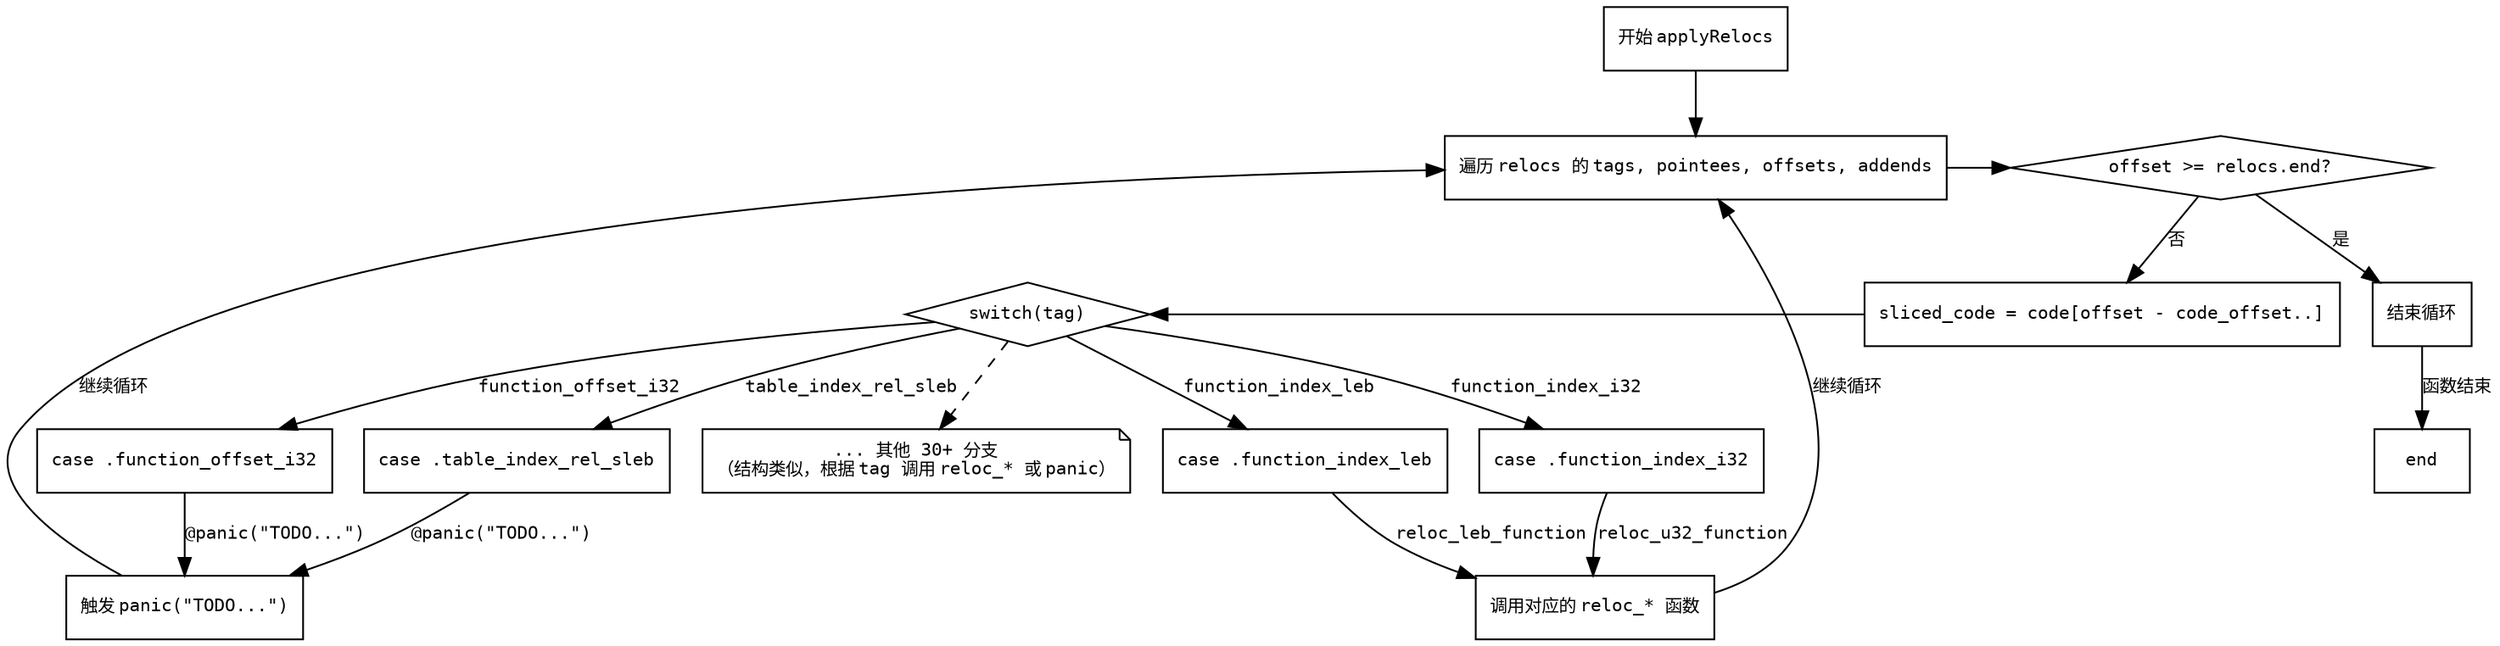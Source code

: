 
digraph applyRelocs {
    node [shape=rectangle, fontname="Courier", fontsize=10];
    edge [fontname="Courier", fontsize=10];

    start [label="开始 applyRelocs"];
    loop_start [label="遍历 relocs 的 tags, pointees, offsets, addends"];
    check_offset [label="offset >= relocs.end?", shape=diamond];
    end_loop [label="结束循环"];
    process_code [label="sliced_code = code[offset - code_offset..]"];
    switch_tag [label="switch(tag)", shape=diamond];

    // 定义公共节点
    panic_todo [label="触发 panic(\"TODO...\")"];
    call_reloc [label="调用对应的 reloc_* 函数"];

    start -> loop_start;
    loop_start -> check_offset;

    check_offset -> end_loop [label="是"];
    check_offset -> process_code [label="否"];

    process_code -> switch_tag;

    // Switch 分支（部分示例）
    switch_tag -> "case .function_index_i32" [label="function_index_i32"];
    "case .function_index_i32" -> call_reloc [label="reloc_u32_function"];

    switch_tag -> "case .function_index_leb" [label="function_index_leb"];
    "case .function_index_leb" -> call_reloc [label="reloc_leb_function"];

    switch_tag -> "case .function_offset_i32" [label="function_offset_i32"];
    "case .function_offset_i32" -> panic_todo [label="@panic(\"TODO...\")"];

    switch_tag -> "case .table_index_rel_sleb" [label="table_index_rel_sleb"];
    "case .table_index_rel_sleb" -> panic_todo [label="@panic(\"TODO...\")"];

    // 其他分支用省略节点表示
    other_cases [label="... 其他 30+ 分支\n（结构类似，根据 tag 调用 reloc_* 或 panic）", shape=note];
    switch_tag -> other_cases [style=dashed];

    // 公共出口
    call_reloc -> loop_start [label="继续循环"];
    panic_todo -> loop_start [label="继续循环"];
    end_loop -> end [label="函数结束"];

    // 样式调整
    { rank=same; loop_start check_offset }
    { rank=same; process_code switch_tag }
}
